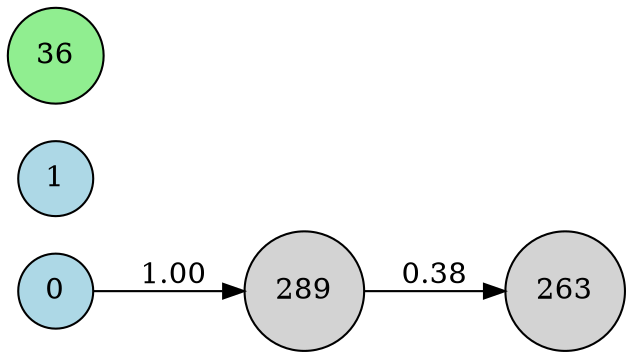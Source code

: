 digraph neat {
  rankdir=LR;
  node [shape=circle];
  node0 [label="0", style=filled, fillcolor=lightblue];
  node1 [label="1", style=filled, fillcolor=lightblue];
  node36 [label="36", style=filled, fillcolor=lightgreen];
  node263 [label="263", style=filled, fillcolor=lightgray];
  node289 [label="289", style=filled, fillcolor=lightgray];
  node0 -> node289 [label="1.00"];
  node289 -> node263 [label="0.38"];
}
